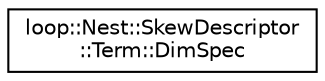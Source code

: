 digraph "Graphical Class Hierarchy"
{
 // LATEX_PDF_SIZE
  edge [fontname="Helvetica",fontsize="10",labelfontname="Helvetica",labelfontsize="10"];
  node [fontname="Helvetica",fontsize="10",shape=record];
  rankdir="LR";
  Node0 [label="loop::Nest::SkewDescriptor\l::Term::DimSpec",height=0.2,width=0.4,color="black", fillcolor="white", style="filled",URL="$structloop_1_1Nest_1_1SkewDescriptor_1_1Term_1_1DimSpec.html",tooltip=" "];
}

